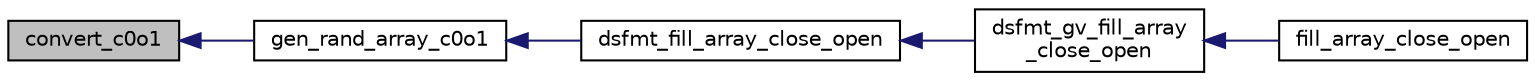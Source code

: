 digraph "convert_c0o1"
{
 // INTERACTIVE_SVG=YES
  edge [fontname="Helvetica",fontsize="10",labelfontname="Helvetica",labelfontsize="10"];
  node [fontname="Helvetica",fontsize="10",shape=record];
  rankdir="LR";
  Node1 [label="convert_c0o1",height=0.2,width=0.4,color="black", fillcolor="grey75", style="filled", fontcolor="black"];
  Node1 -> Node2 [dir="back",color="midnightblue",fontsize="10",style="solid",fontname="Helvetica"];
  Node2 [label="gen_rand_array_c0o1",height=0.2,width=0.4,color="black", fillcolor="white", style="filled",URL="$d_s_f_m_t_8c.html#a0002bc60cd5c3227bd12f478a32463ba"];
  Node2 -> Node3 [dir="back",color="midnightblue",fontsize="10",style="solid",fontname="Helvetica"];
  Node3 [label="dsfmt_fill_array_close_open",height=0.2,width=0.4,color="black", fillcolor="white", style="filled",URL="$d_s_f_m_t_8h.html#a243fb9ed1b61233f3dba4ab15c541eb0"];
  Node3 -> Node4 [dir="back",color="midnightblue",fontsize="10",style="solid",fontname="Helvetica"];
  Node4 [label="dsfmt_gv_fill_array\l_close_open",height=0.2,width=0.4,color="black", fillcolor="white", style="filled",URL="$d_s_f_m_t_8h.html#a55ca4ccdc72ba0b34386df16a3dfd48f"];
  Node4 -> Node5 [dir="back",color="midnightblue",fontsize="10",style="solid",fontname="Helvetica"];
  Node5 [label="fill_array_close_open",height=0.2,width=0.4,color="black", fillcolor="white", style="filled",URL="$d_s_f_m_t_8h.html#adad2a0d2f6a99cabcfd2de855dd9bb7a"];
}
